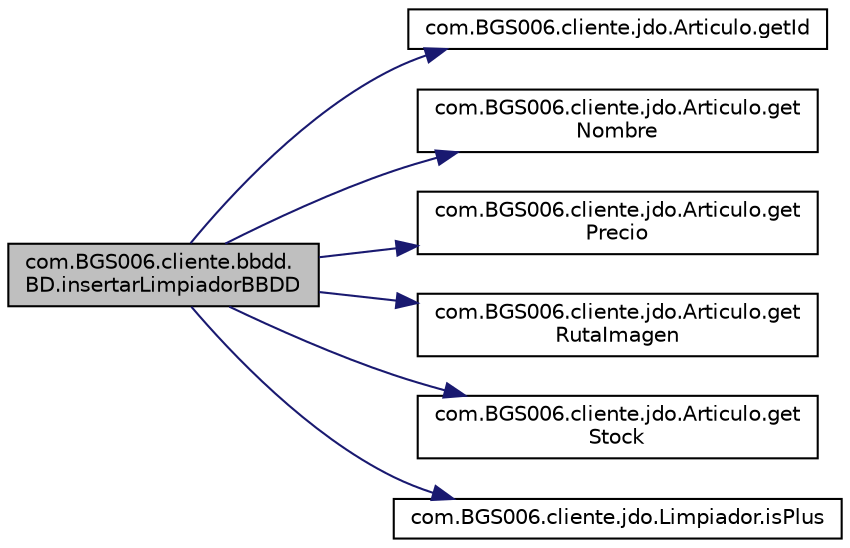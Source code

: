 digraph "com.BGS006.cliente.bbdd.BD.insertarLimpiadorBBDD"
{
 // LATEX_PDF_SIZE
  edge [fontname="Helvetica",fontsize="10",labelfontname="Helvetica",labelfontsize="10"];
  node [fontname="Helvetica",fontsize="10",shape=record];
  rankdir="LR";
  Node1 [label="com.BGS006.cliente.bbdd.\lBD.insertarLimpiadorBBDD",height=0.2,width=0.4,color="black", fillcolor="grey75", style="filled", fontcolor="black",tooltip=" "];
  Node1 -> Node2 [color="midnightblue",fontsize="10",style="solid",fontname="Helvetica"];
  Node2 [label="com.BGS006.cliente.jdo.Articulo.getId",height=0.2,width=0.4,color="black", fillcolor="white", style="filled",URL="$classcom_1_1_b_g_s006_1_1cliente_1_1jdo_1_1_articulo.html#a0a51701043cde3157a09a523e31d0966",tooltip=" "];
  Node1 -> Node3 [color="midnightblue",fontsize="10",style="solid",fontname="Helvetica"];
  Node3 [label="com.BGS006.cliente.jdo.Articulo.get\lNombre",height=0.2,width=0.4,color="black", fillcolor="white", style="filled",URL="$classcom_1_1_b_g_s006_1_1cliente_1_1jdo_1_1_articulo.html#a03e52f20823a1ba2a9e9a3c19a4c7a23",tooltip=" "];
  Node1 -> Node4 [color="midnightblue",fontsize="10",style="solid",fontname="Helvetica"];
  Node4 [label="com.BGS006.cliente.jdo.Articulo.get\lPrecio",height=0.2,width=0.4,color="black", fillcolor="white", style="filled",URL="$classcom_1_1_b_g_s006_1_1cliente_1_1jdo_1_1_articulo.html#a04a7c0500098e2126d4783caa76cf026",tooltip=" "];
  Node1 -> Node5 [color="midnightblue",fontsize="10",style="solid",fontname="Helvetica"];
  Node5 [label="com.BGS006.cliente.jdo.Articulo.get\lRutaImagen",height=0.2,width=0.4,color="black", fillcolor="white", style="filled",URL="$classcom_1_1_b_g_s006_1_1cliente_1_1jdo_1_1_articulo.html#ad60cf54307accd21dd908bbc5d213d2c",tooltip=" "];
  Node1 -> Node6 [color="midnightblue",fontsize="10",style="solid",fontname="Helvetica"];
  Node6 [label="com.BGS006.cliente.jdo.Articulo.get\lStock",height=0.2,width=0.4,color="black", fillcolor="white", style="filled",URL="$classcom_1_1_b_g_s006_1_1cliente_1_1jdo_1_1_articulo.html#a3d08598ecc4e7755b7e1a3def6523cdb",tooltip=" "];
  Node1 -> Node7 [color="midnightblue",fontsize="10",style="solid",fontname="Helvetica"];
  Node7 [label="com.BGS006.cliente.jdo.Limpiador.isPlus",height=0.2,width=0.4,color="black", fillcolor="white", style="filled",URL="$classcom_1_1_b_g_s006_1_1cliente_1_1jdo_1_1_limpiador.html#a1ac27e7aa5c2a3eb6a088e9991950729",tooltip=" "];
}
